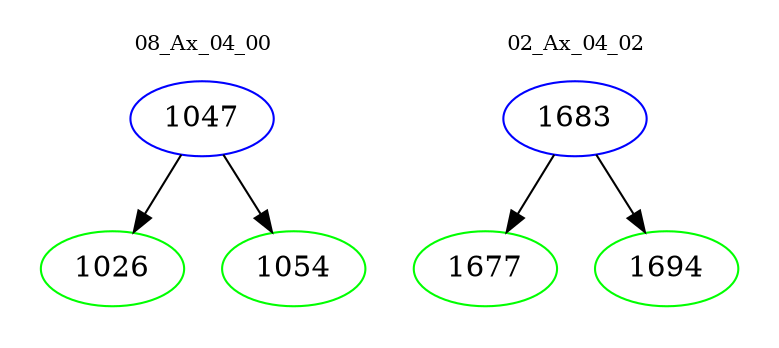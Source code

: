 digraph{
subgraph cluster_0 {
color = white
label = "08_Ax_04_00";
fontsize=10;
T0_1047 [label="1047", color="blue"]
T0_1047 -> T0_1026 [color="black"]
T0_1026 [label="1026", color="green"]
T0_1047 -> T0_1054 [color="black"]
T0_1054 [label="1054", color="green"]
}
subgraph cluster_1 {
color = white
label = "02_Ax_04_02";
fontsize=10;
T1_1683 [label="1683", color="blue"]
T1_1683 -> T1_1677 [color="black"]
T1_1677 [label="1677", color="green"]
T1_1683 -> T1_1694 [color="black"]
T1_1694 [label="1694", color="green"]
}
}
